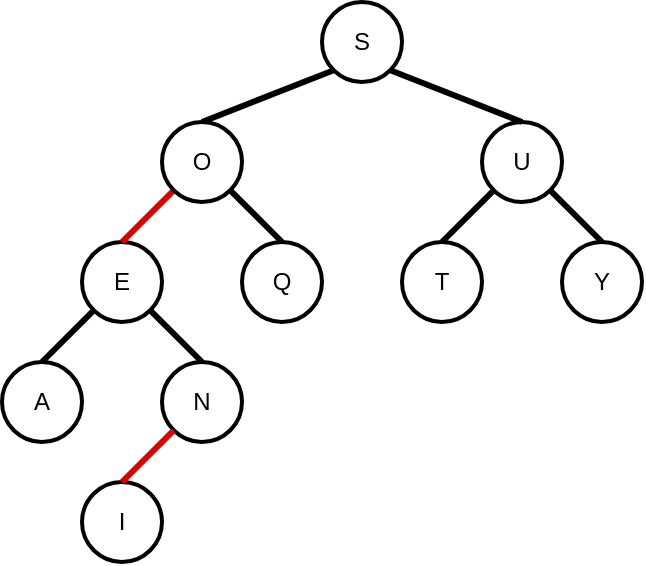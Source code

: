 <mxfile version="13.9.9" type="device"><diagram id="hjsAFpslun0dTLDqknxr" name="Page-1"><mxGraphModel dx="1133" dy="718" grid="1" gridSize="10" guides="0" tooltips="1" connect="1" arrows="1" fold="1" page="1" pageScale="1" pageWidth="850" pageHeight="1100" math="0" shadow="0"><root><mxCell id="0"/><mxCell id="1" parent="0"/><mxCell id="Q98IQyjR-Y29l48ojGoX-1" value="E" style="ellipse;whiteSpace=wrap;html=1;aspect=fixed;strokeWidth=2;" vertex="1" parent="1"><mxGeometry x="80" y="220" width="40" height="40" as="geometry"/></mxCell><mxCell id="Q98IQyjR-Y29l48ojGoX-3" value="" style="endArrow=none;html=1;exitX=0;exitY=1;exitDx=0;exitDy=0;entryX=0.5;entryY=0;entryDx=0;entryDy=0;endSize=6;startSize=6;jumpSize=6;strokeWidth=3;fillColor=#ffcccc;" edge="1" parent="1" source="Q98IQyjR-Y29l48ojGoX-1" target="Q98IQyjR-Y29l48ojGoX-4"><mxGeometry width="50" height="50" relative="1" as="geometry"><mxPoint x="102.93" y="170" as="sourcePoint"/><mxPoint x="77.072" y="195.858" as="targetPoint"/></mxGeometry></mxCell><mxCell id="Q98IQyjR-Y29l48ojGoX-4" value="A" style="ellipse;whiteSpace=wrap;html=1;aspect=fixed;strokeWidth=2;" vertex="1" parent="1"><mxGeometry x="40" y="280" width="40" height="40" as="geometry"/></mxCell><mxCell id="Q98IQyjR-Y29l48ojGoX-5" value="U" style="ellipse;whiteSpace=wrap;html=1;aspect=fixed;strokeWidth=2;" vertex="1" parent="1"><mxGeometry x="280" y="160" width="40" height="40" as="geometry"/></mxCell><mxCell id="Q98IQyjR-Y29l48ojGoX-6" value="" style="endArrow=none;html=1;exitX=0.5;exitY=0;exitDx=0;exitDy=0;entryX=0;entryY=1;entryDx=0;entryDy=0;endSize=6;startSize=6;jumpSize=6;strokeWidth=3;fillColor=#ffcccc;" edge="1" parent="1" source="Q98IQyjR-Y29l48ojGoX-10" target="Q98IQyjR-Y29l48ojGoX-7"><mxGeometry width="50" height="50" relative="1" as="geometry"><mxPoint x="165.858" y="194.142" as="sourcePoint"/><mxPoint x="195.858" y="244.142" as="targetPoint"/></mxGeometry></mxCell><mxCell id="Q98IQyjR-Y29l48ojGoX-7" value="S" style="ellipse;whiteSpace=wrap;html=1;aspect=fixed;strokeWidth=2;" vertex="1" parent="1"><mxGeometry x="200" y="100" width="40" height="40" as="geometry"/></mxCell><mxCell id="Q98IQyjR-Y29l48ojGoX-8" value="" style="endArrow=none;html=1;endSize=6;startSize=6;jumpSize=6;strokeWidth=3;fillColor=#ffcccc;exitX=0.5;exitY=0;exitDx=0;exitDy=0;entryX=1;entryY=1;entryDx=0;entryDy=0;" edge="1" parent="1" source="Q98IQyjR-Y29l48ojGoX-5" target="Q98IQyjR-Y29l48ojGoX-7"><mxGeometry width="50" height="50" relative="1" as="geometry"><mxPoint x="274" y="90" as="sourcePoint"/><mxPoint x="310" y="80" as="targetPoint"/></mxGeometry></mxCell><mxCell id="Q98IQyjR-Y29l48ojGoX-9" value="" style="endArrow=none;html=1;endSize=6;startSize=6;jumpSize=6;strokeWidth=3;fillColor=#ffcccc;exitX=0.5;exitY=0;exitDx=0;exitDy=0;entryX=0;entryY=1;entryDx=0;entryDy=0;strokeColor=#DD0000;" edge="1" parent="1" source="Q98IQyjR-Y29l48ojGoX-1" target="Q98IQyjR-Y29l48ojGoX-10"><mxGeometry width="50" height="50" relative="1" as="geometry"><mxPoint x="135.858" y="240.002" as="sourcePoint"/><mxPoint x="110" y="265.86" as="targetPoint"/></mxGeometry></mxCell><mxCell id="Q98IQyjR-Y29l48ojGoX-10" value="O" style="ellipse;whiteSpace=wrap;html=1;aspect=fixed;strokeWidth=2;" vertex="1" parent="1"><mxGeometry x="120" y="160" width="40" height="40" as="geometry"/></mxCell><mxCell id="Q98IQyjR-Y29l48ojGoX-11" value="" style="endArrow=none;html=1;entryX=0;entryY=1;entryDx=0;entryDy=0;endSize=6;startSize=6;jumpSize=6;strokeWidth=3;fillColor=#ffcccc;exitX=0.5;exitY=0;exitDx=0;exitDy=0;" edge="1" parent="1" source="Q98IQyjR-Y29l48ojGoX-12" target="Q98IQyjR-Y29l48ojGoX-5"><mxGeometry width="50" height="50" relative="1" as="geometry"><mxPoint x="270" y="200" as="sourcePoint"/><mxPoint x="275.858" y="220.002" as="targetPoint"/></mxGeometry></mxCell><mxCell id="Q98IQyjR-Y29l48ojGoX-12" value="T" style="ellipse;whiteSpace=wrap;html=1;aspect=fixed;strokeWidth=2;" vertex="1" parent="1"><mxGeometry x="240" y="220" width="40" height="40" as="geometry"/></mxCell><mxCell id="Q98IQyjR-Y29l48ojGoX-13" value="" style="endArrow=none;html=1;entryX=1;entryY=1;entryDx=0;entryDy=0;endSize=6;startSize=6;jumpSize=6;strokeWidth=3;fillColor=#ffcccc;exitX=0.5;exitY=0;exitDx=0;exitDy=0;" edge="1" parent="1" source="Q98IQyjR-Y29l48ojGoX-14" target="Q98IQyjR-Y29l48ojGoX-5"><mxGeometry width="50" height="50" relative="1" as="geometry"><mxPoint x="270" y="230" as="sourcePoint"/><mxPoint x="295.858" y="204.142" as="targetPoint"/></mxGeometry></mxCell><mxCell id="Q98IQyjR-Y29l48ojGoX-14" value="Y" style="ellipse;whiteSpace=wrap;html=1;aspect=fixed;strokeWidth=2;" vertex="1" parent="1"><mxGeometry x="320" y="220" width="40" height="40" as="geometry"/></mxCell><mxCell id="Q98IQyjR-Y29l48ojGoX-15" value="" style="endArrow=none;html=1;entryX=1;entryY=1;entryDx=0;entryDy=0;endSize=6;startSize=6;jumpSize=6;strokeWidth=3;fillColor=#ffcccc;exitX=0.5;exitY=0;exitDx=0;exitDy=0;" edge="1" parent="1" source="Q98IQyjR-Y29l48ojGoX-16" target="Q98IQyjR-Y29l48ojGoX-1"><mxGeometry width="50" height="50" relative="1" as="geometry"><mxPoint x="120" y="285.86" as="sourcePoint"/><mxPoint x="145.858" y="260.002" as="targetPoint"/></mxGeometry></mxCell><mxCell id="Q98IQyjR-Y29l48ojGoX-16" value="N" style="ellipse;whiteSpace=wrap;html=1;aspect=fixed;strokeWidth=2;" vertex="1" parent="1"><mxGeometry x="120" y="280" width="40" height="40" as="geometry"/></mxCell><mxCell id="Q98IQyjR-Y29l48ojGoX-17" value="Q" style="ellipse;whiteSpace=wrap;html=1;aspect=fixed;strokeWidth=2;" vertex="1" parent="1"><mxGeometry x="160" y="220" width="40" height="40" as="geometry"/></mxCell><mxCell id="Q98IQyjR-Y29l48ojGoX-18" value="" style="endArrow=none;html=1;entryX=1;entryY=1;entryDx=0;entryDy=0;endSize=6;startSize=6;jumpSize=6;strokeWidth=3;fillColor=#ffcccc;exitX=0.5;exitY=0;exitDx=0;exitDy=0;" edge="1" parent="1" source="Q98IQyjR-Y29l48ojGoX-17" target="Q98IQyjR-Y29l48ojGoX-10"><mxGeometry width="50" height="50" relative="1" as="geometry"><mxPoint x="150" y="290" as="sourcePoint"/><mxPoint x="175.858" y="264.142" as="targetPoint"/></mxGeometry></mxCell><mxCell id="Q98IQyjR-Y29l48ojGoX-19" value="I" style="ellipse;whiteSpace=wrap;html=1;aspect=fixed;strokeWidth=2;" vertex="1" parent="1"><mxGeometry x="80" y="340" width="40" height="40" as="geometry"/></mxCell><mxCell id="Q98IQyjR-Y29l48ojGoX-20" value="" style="endArrow=none;html=1;endSize=6;startSize=6;jumpSize=6;strokeWidth=3;fillColor=#ffcccc;exitX=0.5;exitY=0;exitDx=0;exitDy=0;entryX=0;entryY=1;entryDx=0;entryDy=0;strokeColor=#DD0000;" edge="1" parent="1" source="Q98IQyjR-Y29l48ojGoX-19" target="Q98IQyjR-Y29l48ojGoX-16"><mxGeometry width="50" height="50" relative="1" as="geometry"><mxPoint x="90" y="325.86" as="sourcePoint"/><mxPoint x="115.858" y="300.002" as="targetPoint"/></mxGeometry></mxCell></root></mxGraphModel></diagram></mxfile>